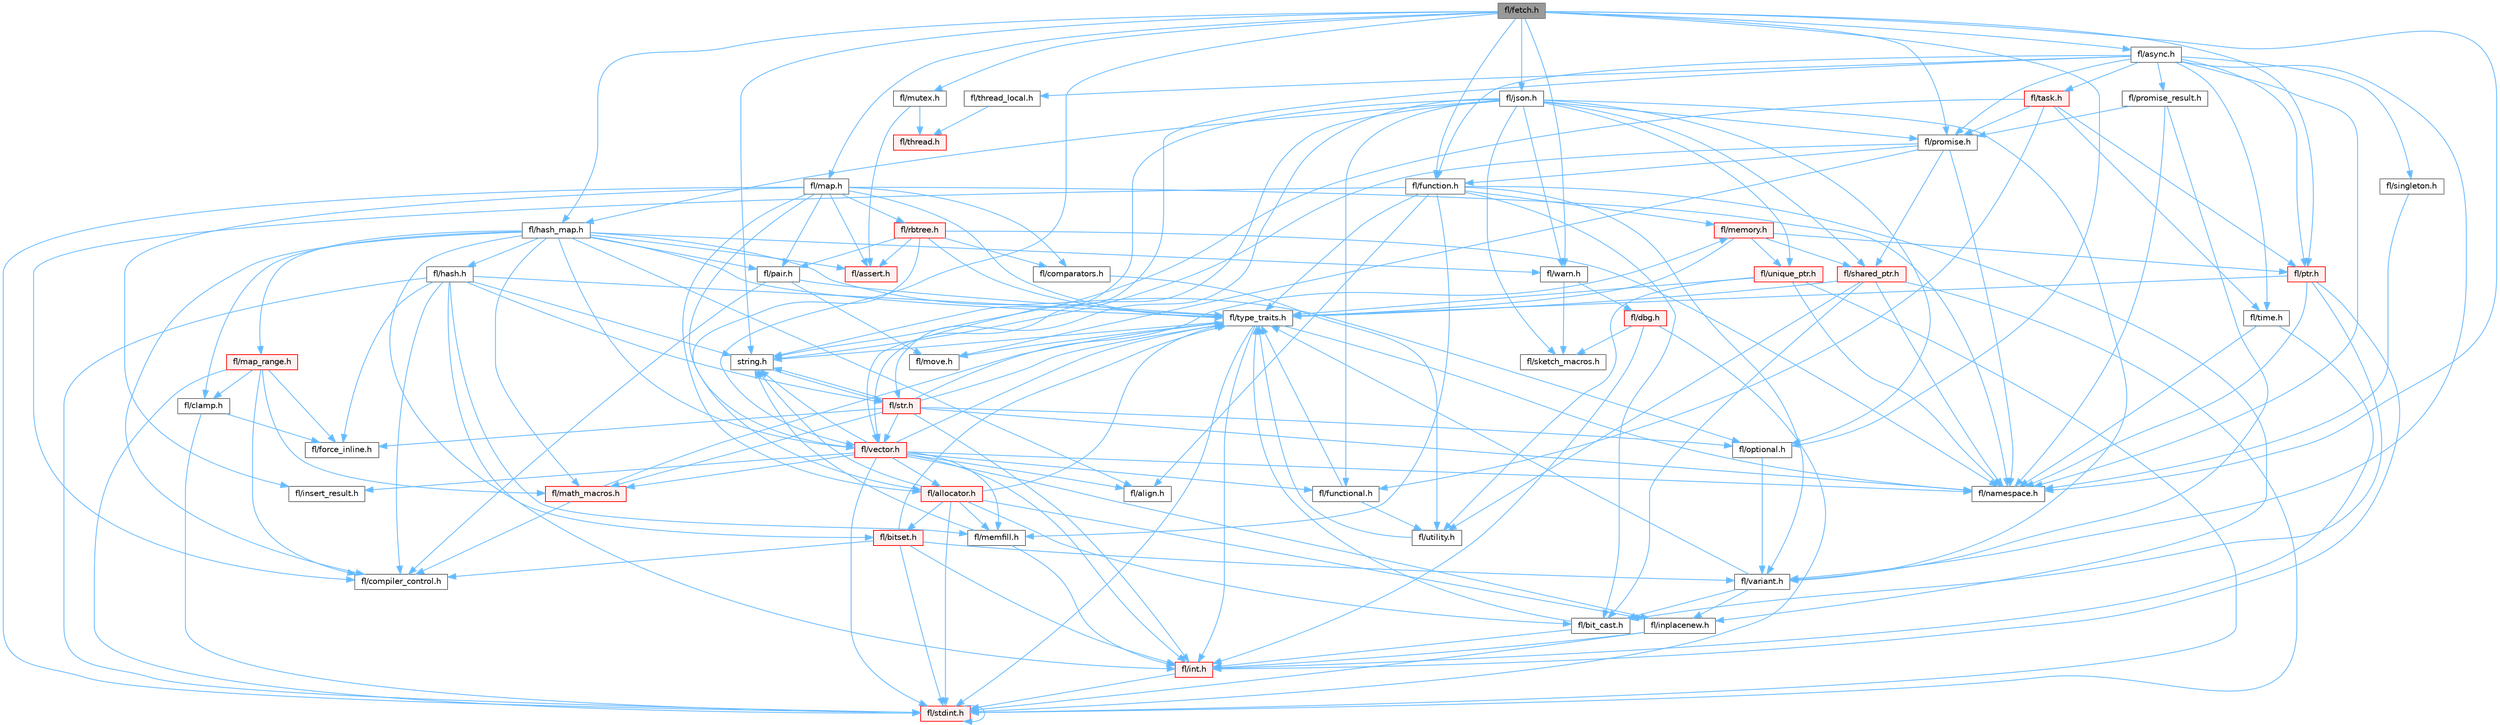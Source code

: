 digraph "fl/fetch.h"
{
 // INTERACTIVE_SVG=YES
 // LATEX_PDF_SIZE
  bgcolor="transparent";
  edge [fontname=Helvetica,fontsize=10,labelfontname=Helvetica,labelfontsize=10];
  node [fontname=Helvetica,fontsize=10,shape=box,height=0.2,width=0.4];
  Node1 [id="Node000001",label="fl/fetch.h",height=0.2,width=0.4,color="gray40", fillcolor="grey60", style="filled", fontcolor="black",tooltip="Unified HTTP fetch API for FastLED (cross-platform)"];
  Node1 -> Node2 [id="edge1_Node000001_Node000002",color="steelblue1",style="solid",tooltip=" "];
  Node2 [id="Node000002",label="fl/namespace.h",height=0.2,width=0.4,color="grey40", fillcolor="white", style="filled",URL="$df/d2a/namespace_8h.html",tooltip="Implements the FastLED namespace macros."];
  Node1 -> Node3 [id="edge2_Node000001_Node000003",color="steelblue1",style="solid",tooltip=" "];
  Node3 [id="Node000003",label="fl/promise.h",height=0.2,width=0.4,color="grey40", fillcolor="white", style="filled",URL="$d6/d17/promise_8h.html",tooltip="Promise-based fluent API for FastLED - standalone async primitives."];
  Node3 -> Node2 [id="edge3_Node000003_Node000002",color="steelblue1",style="solid",tooltip=" "];
  Node3 -> Node4 [id="edge4_Node000003_Node000004",color="steelblue1",style="solid",tooltip=" "];
  Node4 [id="Node000004",label="fl/function.h",height=0.2,width=0.4,color="grey40", fillcolor="white", style="filled",URL="$dd/d67/function_8h.html",tooltip=" "];
  Node4 -> Node5 [id="edge5_Node000004_Node000005",color="steelblue1",style="solid",tooltip=" "];
  Node5 [id="Node000005",label="fl/memory.h",height=0.2,width=0.4,color="red", fillcolor="#FFF0F0", style="filled",URL="$dc/d18/memory_8h.html",tooltip=" "];
  Node5 -> Node6 [id="edge6_Node000005_Node000006",color="steelblue1",style="solid",tooltip=" "];
  Node6 [id="Node000006",label="fl/ptr.h",height=0.2,width=0.4,color="red", fillcolor="#FFF0F0", style="filled",URL="$dd/d98/ptr_8h.html",tooltip=" "];
  Node6 -> Node2 [id="edge7_Node000006_Node000002",color="steelblue1",style="solid",tooltip=" "];
  Node6 -> Node9 [id="edge8_Node000006_Node000009",color="steelblue1",style="solid",tooltip=" "];
  Node9 [id="Node000009",label="fl/type_traits.h",height=0.2,width=0.4,color="grey40", fillcolor="white", style="filled",URL="$df/d63/type__traits_8h.html",tooltip=" "];
  Node9 -> Node10 [id="edge9_Node000009_Node000010",color="steelblue1",style="solid",tooltip=" "];
  Node10 [id="Node000010",label="string.h",height=0.2,width=0.4,color="grey40", fillcolor="white", style="filled",URL="$da/d66/string_8h.html",tooltip=" "];
  Node10 -> Node11 [id="edge10_Node000010_Node000011",color="steelblue1",style="solid",tooltip=" "];
  Node11 [id="Node000011",label="fl/str.h",height=0.2,width=0.4,color="red", fillcolor="#FFF0F0", style="filled",URL="$d1/d93/str_8h.html",tooltip=" "];
  Node11 -> Node12 [id="edge11_Node000011_Node000012",color="steelblue1",style="solid",tooltip=" "];
  Node12 [id="Node000012",label="fl/int.h",height=0.2,width=0.4,color="red", fillcolor="#FFF0F0", style="filled",URL="$d3/d7e/int_8h.html",tooltip=" "];
  Node12 -> Node13 [id="edge12_Node000012_Node000013",color="steelblue1",style="solid",tooltip=" "];
  Node13 [id="Node000013",label="fl/stdint.h",height=0.2,width=0.4,color="red", fillcolor="#FFF0F0", style="filled",URL="$df/dd8/stdint_8h.html",tooltip=" "];
  Node13 -> Node13 [id="edge13_Node000013_Node000013",color="steelblue1",style="solid",tooltip=" "];
  Node11 -> Node10 [id="edge14_Node000011_Node000010",color="steelblue1",style="solid",tooltip=" "];
  Node11 -> Node22 [id="edge15_Node000011_Node000022",color="steelblue1",style="solid",tooltip=" "];
  Node22 [id="Node000022",label="fl/math_macros.h",height=0.2,width=0.4,color="red", fillcolor="#FFF0F0", style="filled",URL="$d8/db8/math__macros_8h.html",tooltip=" "];
  Node22 -> Node23 [id="edge16_Node000022_Node000023",color="steelblue1",style="solid",tooltip=" "];
  Node23 [id="Node000023",label="fl/compiler_control.h",height=0.2,width=0.4,color="grey40", fillcolor="white", style="filled",URL="$d4/d54/compiler__control_8h.html",tooltip=" "];
  Node22 -> Node9 [id="edge17_Node000022_Node000009",color="steelblue1",style="solid",tooltip=" "];
  Node11 -> Node2 [id="edge18_Node000011_Node000002",color="steelblue1",style="solid",tooltip=" "];
  Node11 -> Node5 [id="edge19_Node000011_Node000005",color="steelblue1",style="solid",tooltip=" "];
  Node11 -> Node25 [id="edge20_Node000011_Node000025",color="steelblue1",style="solid",tooltip=" "];
  Node25 [id="Node000025",label="fl/optional.h",height=0.2,width=0.4,color="grey40", fillcolor="white", style="filled",URL="$dc/d62/optional_8h.html",tooltip=" "];
  Node25 -> Node26 [id="edge21_Node000025_Node000026",color="steelblue1",style="solid",tooltip=" "];
  Node26 [id="Node000026",label="fl/variant.h",height=0.2,width=0.4,color="grey40", fillcolor="white", style="filled",URL="$d6/d10/variant_8h.html",tooltip=" "];
  Node26 -> Node27 [id="edge22_Node000026_Node000027",color="steelblue1",style="solid",tooltip=" "];
  Node27 [id="Node000027",label="fl/inplacenew.h",height=0.2,width=0.4,color="grey40", fillcolor="white", style="filled",URL="$db/d36/inplacenew_8h.html",tooltip=" "];
  Node27 -> Node13 [id="edge23_Node000027_Node000013",color="steelblue1",style="solid",tooltip=" "];
  Node27 -> Node12 [id="edge24_Node000027_Node000012",color="steelblue1",style="solid",tooltip=" "];
  Node26 -> Node9 [id="edge25_Node000026_Node000009",color="steelblue1",style="solid",tooltip=" "];
  Node26 -> Node28 [id="edge26_Node000026_Node000028",color="steelblue1",style="solid",tooltip=" "];
  Node28 [id="Node000028",label="fl/bit_cast.h",height=0.2,width=0.4,color="grey40", fillcolor="white", style="filled",URL="$df/d72/bit__cast_8h.html",tooltip=" "];
  Node28 -> Node9 [id="edge27_Node000028_Node000009",color="steelblue1",style="solid",tooltip=" "];
  Node28 -> Node12 [id="edge28_Node000028_Node000012",color="steelblue1",style="solid",tooltip=" "];
  Node11 -> Node9 [id="edge29_Node000011_Node000009",color="steelblue1",style="solid",tooltip=" "];
  Node11 -> Node29 [id="edge30_Node000011_Node000029",color="steelblue1",style="solid",tooltip=" "];
  Node29 [id="Node000029",label="fl/vector.h",height=0.2,width=0.4,color="red", fillcolor="#FFF0F0", style="filled",URL="$d6/d68/vector_8h.html",tooltip=" "];
  Node29 -> Node13 [id="edge31_Node000029_Node000013",color="steelblue1",style="solid",tooltip=" "];
  Node29 -> Node12 [id="edge32_Node000029_Node000012",color="steelblue1",style="solid",tooltip=" "];
  Node29 -> Node10 [id="edge33_Node000029_Node000010",color="steelblue1",style="solid",tooltip=" "];
  Node29 -> Node30 [id="edge34_Node000029_Node000030",color="steelblue1",style="solid",tooltip=" "];
  Node30 [id="Node000030",label="fl/functional.h",height=0.2,width=0.4,color="grey40", fillcolor="white", style="filled",URL="$d8/dea/functional_8h.html",tooltip=" "];
  Node30 -> Node9 [id="edge35_Node000030_Node000009",color="steelblue1",style="solid",tooltip=" "];
  Node30 -> Node31 [id="edge36_Node000030_Node000031",color="steelblue1",style="solid",tooltip=" "];
  Node31 [id="Node000031",label="fl/utility.h",height=0.2,width=0.4,color="grey40", fillcolor="white", style="filled",URL="$d5/d47/utility_8h.html",tooltip=" "];
  Node31 -> Node9 [id="edge37_Node000031_Node000009",color="steelblue1",style="solid",tooltip=" "];
  Node29 -> Node34 [id="edge38_Node000029_Node000034",color="steelblue1",style="solid",tooltip=" "];
  Node34 [id="Node000034",label="fl/insert_result.h",height=0.2,width=0.4,color="grey40", fillcolor="white", style="filled",URL="$d1/d22/insert__result_8h.html",tooltip=" "];
  Node29 -> Node22 [id="edge39_Node000029_Node000022",color="steelblue1",style="solid",tooltip=" "];
  Node29 -> Node35 [id="edge40_Node000029_Node000035",color="steelblue1",style="solid",tooltip=" "];
  Node35 [id="Node000035",label="fl/memfill.h",height=0.2,width=0.4,color="grey40", fillcolor="white", style="filled",URL="$d0/dda/memfill_8h.html",tooltip=" "];
  Node35 -> Node10 [id="edge41_Node000035_Node000010",color="steelblue1",style="solid",tooltip=" "];
  Node35 -> Node12 [id="edge42_Node000035_Node000012",color="steelblue1",style="solid",tooltip=" "];
  Node29 -> Node2 [id="edge43_Node000029_Node000002",color="steelblue1",style="solid",tooltip=" "];
  Node29 -> Node36 [id="edge44_Node000029_Node000036",color="steelblue1",style="solid",tooltip=" "];
  Node36 [id="Node000036",label="fl/allocator.h",height=0.2,width=0.4,color="red", fillcolor="#FFF0F0", style="filled",URL="$da/da9/allocator_8h.html",tooltip=" "];
  Node36 -> Node10 [id="edge45_Node000036_Node000010",color="steelblue1",style="solid",tooltip=" "];
  Node36 -> Node27 [id="edge46_Node000036_Node000027",color="steelblue1",style="solid",tooltip=" "];
  Node36 -> Node35 [id="edge47_Node000036_Node000035",color="steelblue1",style="solid",tooltip=" "];
  Node36 -> Node9 [id="edge48_Node000036_Node000009",color="steelblue1",style="solid",tooltip=" "];
  Node36 -> Node28 [id="edge49_Node000036_Node000028",color="steelblue1",style="solid",tooltip=" "];
  Node36 -> Node13 [id="edge50_Node000036_Node000013",color="steelblue1",style="solid",tooltip=" "];
  Node36 -> Node39 [id="edge51_Node000036_Node000039",color="steelblue1",style="solid",tooltip=" "];
  Node39 [id="Node000039",label="fl/bitset.h",height=0.2,width=0.4,color="red", fillcolor="#FFF0F0", style="filled",URL="$d1/d69/bitset_8h.html",tooltip=" "];
  Node39 -> Node9 [id="edge52_Node000039_Node000009",color="steelblue1",style="solid",tooltip=" "];
  Node39 -> Node26 [id="edge53_Node000039_Node000026",color="steelblue1",style="solid",tooltip=" "];
  Node39 -> Node13 [id="edge54_Node000039_Node000013",color="steelblue1",style="solid",tooltip=" "];
  Node39 -> Node12 [id="edge55_Node000039_Node000012",color="steelblue1",style="solid",tooltip=" "];
  Node39 -> Node23 [id="edge56_Node000039_Node000023",color="steelblue1",style="solid",tooltip=" "];
  Node29 -> Node9 [id="edge57_Node000029_Node000009",color="steelblue1",style="solid",tooltip=" "];
  Node29 -> Node27 [id="edge58_Node000029_Node000027",color="steelblue1",style="solid",tooltip=" "];
  Node29 -> Node41 [id="edge59_Node000029_Node000041",color="steelblue1",style="solid",tooltip=" "];
  Node41 [id="Node000041",label="fl/align.h",height=0.2,width=0.4,color="grey40", fillcolor="white", style="filled",URL="$d1/ddf/align_8h.html",tooltip=" "];
  Node11 -> Node20 [id="edge60_Node000011_Node000020",color="steelblue1",style="solid",tooltip=" "];
  Node20 [id="Node000020",label="fl/force_inline.h",height=0.2,width=0.4,color="grey40", fillcolor="white", style="filled",URL="$d4/d64/force__inline_8h.html",tooltip=" "];
  Node9 -> Node13 [id="edge61_Node000009_Node000013",color="steelblue1",style="solid",tooltip=" "];
  Node9 -> Node2 [id="edge62_Node000009_Node000002",color="steelblue1",style="solid",tooltip=" "];
  Node9 -> Node24 [id="edge63_Node000009_Node000024",color="steelblue1",style="solid",tooltip=" "];
  Node24 [id="Node000024",label="fl/move.h",height=0.2,width=0.4,color="grey40", fillcolor="white", style="filled",URL="$d9/d83/move_8h.html",tooltip=" "];
  Node9 -> Node12 [id="edge64_Node000009_Node000012",color="steelblue1",style="solid",tooltip=" "];
  Node6 -> Node28 [id="edge65_Node000006_Node000028",color="steelblue1",style="solid",tooltip=" "];
  Node6 -> Node12 [id="edge66_Node000006_Node000012",color="steelblue1",style="solid",tooltip=" "];
  Node5 -> Node49 [id="edge67_Node000005_Node000049",color="steelblue1",style="solid",tooltip=" "];
  Node49 [id="Node000049",label="fl/shared_ptr.h",height=0.2,width=0.4,color="red", fillcolor="#FFF0F0", style="filled",URL="$df/d6a/shared__ptr_8h.html",tooltip=" "];
  Node49 -> Node2 [id="edge68_Node000049_Node000002",color="steelblue1",style="solid",tooltip=" "];
  Node49 -> Node9 [id="edge69_Node000049_Node000009",color="steelblue1",style="solid",tooltip=" "];
  Node49 -> Node31 [id="edge70_Node000049_Node000031",color="steelblue1",style="solid",tooltip=" "];
  Node49 -> Node13 [id="edge71_Node000049_Node000013",color="steelblue1",style="solid",tooltip=" "];
  Node49 -> Node28 [id="edge72_Node000049_Node000028",color="steelblue1",style="solid",tooltip=" "];
  Node5 -> Node8 [id="edge73_Node000005_Node000008",color="steelblue1",style="solid",tooltip=" "];
  Node8 [id="Node000008",label="fl/unique_ptr.h",height=0.2,width=0.4,color="red", fillcolor="#FFF0F0", style="filled",URL="$da/d4b/unique__ptr_8h.html",tooltip=" "];
  Node8 -> Node2 [id="edge74_Node000008_Node000002",color="steelblue1",style="solid",tooltip=" "];
  Node8 -> Node9 [id="edge75_Node000008_Node000009",color="steelblue1",style="solid",tooltip=" "];
  Node8 -> Node31 [id="edge76_Node000008_Node000031",color="steelblue1",style="solid",tooltip=" "];
  Node8 -> Node13 [id="edge77_Node000008_Node000013",color="steelblue1",style="solid",tooltip=" "];
  Node5 -> Node9 [id="edge78_Node000005_Node000009",color="steelblue1",style="solid",tooltip=" "];
  Node4 -> Node9 [id="edge79_Node000004_Node000009",color="steelblue1",style="solid",tooltip=" "];
  Node4 -> Node23 [id="edge80_Node000004_Node000023",color="steelblue1",style="solid",tooltip=" "];
  Node4 -> Node26 [id="edge81_Node000004_Node000026",color="steelblue1",style="solid",tooltip=" "];
  Node4 -> Node35 [id="edge82_Node000004_Node000035",color="steelblue1",style="solid",tooltip=" "];
  Node4 -> Node27 [id="edge83_Node000004_Node000027",color="steelblue1",style="solid",tooltip=" "];
  Node4 -> Node28 [id="edge84_Node000004_Node000028",color="steelblue1",style="solid",tooltip=" "];
  Node4 -> Node41 [id="edge85_Node000004_Node000041",color="steelblue1",style="solid",tooltip=" "];
  Node3 -> Node10 [id="edge86_Node000003_Node000010",color="steelblue1",style="solid",tooltip=" "];
  Node3 -> Node49 [id="edge87_Node000003_Node000049",color="steelblue1",style="solid",tooltip=" "];
  Node3 -> Node24 [id="edge88_Node000003_Node000024",color="steelblue1",style="solid",tooltip=" "];
  Node1 -> Node10 [id="edge89_Node000001_Node000010",color="steelblue1",style="solid",tooltip=" "];
  Node1 -> Node29 [id="edge90_Node000001_Node000029",color="steelblue1",style="solid",tooltip=" "];
  Node1 -> Node53 [id="edge91_Node000001_Node000053",color="steelblue1",style="solid",tooltip=" "];
  Node53 [id="Node000053",label="fl/map.h",height=0.2,width=0.4,color="grey40", fillcolor="white", style="filled",URL="$dc/db7/map_8h.html",tooltip=" "];
  Node53 -> Node13 [id="edge92_Node000053_Node000013",color="steelblue1",style="solid",tooltip=" "];
  Node53 -> Node54 [id="edge93_Node000053_Node000054",color="steelblue1",style="solid",tooltip=" "];
  Node54 [id="Node000054",label="fl/assert.h",height=0.2,width=0.4,color="red", fillcolor="#FFF0F0", style="filled",URL="$dc/da7/assert_8h.html",tooltip=" "];
  Node53 -> Node56 [id="edge94_Node000053_Node000056",color="steelblue1",style="solid",tooltip=" "];
  Node56 [id="Node000056",label="fl/comparators.h",height=0.2,width=0.4,color="grey40", fillcolor="white", style="filled",URL="$dc/d7e/comparators_8h.html",tooltip=" "];
  Node56 -> Node31 [id="edge95_Node000056_Node000031",color="steelblue1",style="solid",tooltip=" "];
  Node53 -> Node34 [id="edge96_Node000053_Node000034",color="steelblue1",style="solid",tooltip=" "];
  Node53 -> Node2 [id="edge97_Node000053_Node000002",color="steelblue1",style="solid",tooltip=" "];
  Node53 -> Node57 [id="edge98_Node000053_Node000057",color="steelblue1",style="solid",tooltip=" "];
  Node57 [id="Node000057",label="fl/pair.h",height=0.2,width=0.4,color="grey40", fillcolor="white", style="filled",URL="$d3/d41/pair_8h.html",tooltip=" "];
  Node57 -> Node24 [id="edge99_Node000057_Node000024",color="steelblue1",style="solid",tooltip=" "];
  Node57 -> Node23 [id="edge100_Node000057_Node000023",color="steelblue1",style="solid",tooltip=" "];
  Node57 -> Node9 [id="edge101_Node000057_Node000009",color="steelblue1",style="solid",tooltip=" "];
  Node53 -> Node9 [id="edge102_Node000053_Node000009",color="steelblue1",style="solid",tooltip=" "];
  Node53 -> Node29 [id="edge103_Node000053_Node000029",color="steelblue1",style="solid",tooltip=" "];
  Node53 -> Node58 [id="edge104_Node000053_Node000058",color="steelblue1",style="solid",tooltip=" "];
  Node58 [id="Node000058",label="fl/rbtree.h",height=0.2,width=0.4,color="red", fillcolor="#FFF0F0", style="filled",URL="$d5/ddf/rbtree_8h.html",tooltip=" "];
  Node58 -> Node54 [id="edge105_Node000058_Node000054",color="steelblue1",style="solid",tooltip=" "];
  Node58 -> Node56 [id="edge106_Node000058_Node000056",color="steelblue1",style="solid",tooltip=" "];
  Node58 -> Node2 [id="edge107_Node000058_Node000002",color="steelblue1",style="solid",tooltip=" "];
  Node58 -> Node57 [id="edge108_Node000058_Node000057",color="steelblue1",style="solid",tooltip=" "];
  Node58 -> Node9 [id="edge109_Node000058_Node000009",color="steelblue1",style="solid",tooltip=" "];
  Node58 -> Node36 [id="edge110_Node000058_Node000036",color="steelblue1",style="solid",tooltip=" "];
  Node53 -> Node36 [id="edge111_Node000053_Node000036",color="steelblue1",style="solid",tooltip=" "];
  Node1 -> Node63 [id="edge112_Node000001_Node000063",color="steelblue1",style="solid",tooltip=" "];
  Node63 [id="Node000063",label="fl/hash_map.h",height=0.2,width=0.4,color="grey40", fillcolor="white", style="filled",URL="$d6/d13/hash__map_8h.html",tooltip=" "];
  Node63 -> Node54 [id="edge113_Node000063_Node000054",color="steelblue1",style="solid",tooltip=" "];
  Node63 -> Node39 [id="edge114_Node000063_Node000039",color="steelblue1",style="solid",tooltip=" "];
  Node63 -> Node19 [id="edge115_Node000063_Node000019",color="steelblue1",style="solid",tooltip=" "];
  Node19 [id="Node000019",label="fl/clamp.h",height=0.2,width=0.4,color="grey40", fillcolor="white", style="filled",URL="$d6/dd3/clamp_8h.html",tooltip=" "];
  Node19 -> Node13 [id="edge116_Node000019_Node000013",color="steelblue1",style="solid",tooltip=" "];
  Node19 -> Node20 [id="edge117_Node000019_Node000020",color="steelblue1",style="solid",tooltip=" "];
  Node63 -> Node64 [id="edge118_Node000063_Node000064",color="steelblue1",style="solid",tooltip=" "];
  Node64 [id="Node000064",label="fl/hash.h",height=0.2,width=0.4,color="grey40", fillcolor="white", style="filled",URL="$db/dfb/hash_8h.html",tooltip=" "];
  Node64 -> Node11 [id="edge119_Node000064_Node000011",color="steelblue1",style="solid",tooltip=" "];
  Node64 -> Node9 [id="edge120_Node000064_Node000009",color="steelblue1",style="solid",tooltip=" "];
  Node64 -> Node12 [id="edge121_Node000064_Node000012",color="steelblue1",style="solid",tooltip=" "];
  Node64 -> Node13 [id="edge122_Node000064_Node000013",color="steelblue1",style="solid",tooltip=" "];
  Node64 -> Node20 [id="edge123_Node000064_Node000020",color="steelblue1",style="solid",tooltip=" "];
  Node64 -> Node35 [id="edge124_Node000064_Node000035",color="steelblue1",style="solid",tooltip=" "];
  Node64 -> Node10 [id="edge125_Node000064_Node000010",color="steelblue1",style="solid",tooltip=" "];
  Node64 -> Node23 [id="edge126_Node000064_Node000023",color="steelblue1",style="solid",tooltip=" "];
  Node63 -> Node21 [id="edge127_Node000063_Node000021",color="steelblue1",style="solid",tooltip=" "];
  Node21 [id="Node000021",label="fl/map_range.h",height=0.2,width=0.4,color="red", fillcolor="#FFF0F0", style="filled",URL="$d1/d47/map__range_8h.html",tooltip=" "];
  Node21 -> Node13 [id="edge128_Node000021_Node000013",color="steelblue1",style="solid",tooltip=" "];
  Node21 -> Node19 [id="edge129_Node000021_Node000019",color="steelblue1",style="solid",tooltip=" "];
  Node21 -> Node20 [id="edge130_Node000021_Node000020",color="steelblue1",style="solid",tooltip=" "];
  Node21 -> Node22 [id="edge131_Node000021_Node000022",color="steelblue1",style="solid",tooltip=" "];
  Node21 -> Node23 [id="edge132_Node000021_Node000023",color="steelblue1",style="solid",tooltip=" "];
  Node63 -> Node25 [id="edge133_Node000063_Node000025",color="steelblue1",style="solid",tooltip=" "];
  Node63 -> Node57 [id="edge134_Node000063_Node000057",color="steelblue1",style="solid",tooltip=" "];
  Node63 -> Node9 [id="edge135_Node000063_Node000009",color="steelblue1",style="solid",tooltip=" "];
  Node63 -> Node29 [id="edge136_Node000063_Node000029",color="steelblue1",style="solid",tooltip=" "];
  Node63 -> Node65 [id="edge137_Node000063_Node000065",color="steelblue1",style="solid",tooltip=" "];
  Node65 [id="Node000065",label="fl/warn.h",height=0.2,width=0.4,color="grey40", fillcolor="white", style="filled",URL="$de/d77/warn_8h.html",tooltip=" "];
  Node65 -> Node66 [id="edge138_Node000065_Node000066",color="steelblue1",style="solid",tooltip=" "];
  Node66 [id="Node000066",label="fl/dbg.h",height=0.2,width=0.4,color="red", fillcolor="#FFF0F0", style="filled",URL="$d6/d01/dbg_8h.html",tooltip=" "];
  Node66 -> Node76 [id="edge139_Node000066_Node000076",color="steelblue1",style="solid",tooltip=" "];
  Node76 [id="Node000076",label="fl/sketch_macros.h",height=0.2,width=0.4,color="grey40", fillcolor="white", style="filled",URL="$d1/dbc/sketch__macros_8h.html",tooltip=" "];
  Node66 -> Node12 [id="edge140_Node000066_Node000012",color="steelblue1",style="solid",tooltip=" "];
  Node66 -> Node13 [id="edge141_Node000066_Node000013",color="steelblue1",style="solid",tooltip=" "];
  Node65 -> Node76 [id="edge142_Node000065_Node000076",color="steelblue1",style="solid",tooltip=" "];
  Node63 -> Node41 [id="edge143_Node000063_Node000041",color="steelblue1",style="solid",tooltip=" "];
  Node63 -> Node23 [id="edge144_Node000063_Node000023",color="steelblue1",style="solid",tooltip=" "];
  Node63 -> Node22 [id="edge145_Node000063_Node000022",color="steelblue1",style="solid",tooltip=" "];
  Node1 -> Node25 [id="edge146_Node000001_Node000025",color="steelblue1",style="solid",tooltip=" "];
  Node1 -> Node4 [id="edge147_Node000001_Node000004",color="steelblue1",style="solid",tooltip=" "];
  Node1 -> Node6 [id="edge148_Node000001_Node000006",color="steelblue1",style="solid",tooltip=" "];
  Node1 -> Node77 [id="edge149_Node000001_Node000077",color="steelblue1",style="solid",tooltip=" "];
  Node77 [id="Node000077",label="fl/async.h",height=0.2,width=0.4,color="grey40", fillcolor="white", style="filled",URL="$df/d4c/src_2fl_2async_8h.html",tooltip="Generic asynchronous task management for FastLED."];
  Node77 -> Node2 [id="edge150_Node000077_Node000002",color="steelblue1",style="solid",tooltip=" "];
  Node77 -> Node29 [id="edge151_Node000077_Node000029",color="steelblue1",style="solid",tooltip=" "];
  Node77 -> Node4 [id="edge152_Node000077_Node000004",color="steelblue1",style="solid",tooltip=" "];
  Node77 -> Node6 [id="edge153_Node000077_Node000006",color="steelblue1",style="solid",tooltip=" "];
  Node77 -> Node26 [id="edge154_Node000077_Node000026",color="steelblue1",style="solid",tooltip=" "];
  Node77 -> Node3 [id="edge155_Node000077_Node000003",color="steelblue1",style="solid",tooltip=" "];
  Node77 -> Node78 [id="edge156_Node000077_Node000078",color="steelblue1",style="solid",tooltip=" "];
  Node78 [id="Node000078",label="fl/promise_result.h",height=0.2,width=0.4,color="grey40", fillcolor="white", style="filled",URL="$d7/d93/promise__result_8h.html",tooltip="Result type for promise operations with ok() semantics."];
  Node78 -> Node2 [id="edge157_Node000078_Node000002",color="steelblue1",style="solid",tooltip=" "];
  Node78 -> Node26 [id="edge158_Node000078_Node000026",color="steelblue1",style="solid",tooltip=" "];
  Node78 -> Node3 [id="edge159_Node000078_Node000003",color="steelblue1",style="solid",tooltip=" "];
  Node77 -> Node79 [id="edge160_Node000077_Node000079",color="steelblue1",style="solid",tooltip=" "];
  Node79 [id="Node000079",label="fl/singleton.h",height=0.2,width=0.4,color="grey40", fillcolor="white", style="filled",URL="$d4/d0b/singleton_8h.html",tooltip=" "];
  Node79 -> Node2 [id="edge161_Node000079_Node000002",color="steelblue1",style="solid",tooltip=" "];
  Node77 -> Node80 [id="edge162_Node000077_Node000080",color="steelblue1",style="solid",tooltip=" "];
  Node80 [id="Node000080",label="fl/thread_local.h",height=0.2,width=0.4,color="grey40", fillcolor="white", style="filled",URL="$d8/d7a/thread__local_8h.html",tooltip=" "];
  Node80 -> Node51 [id="edge163_Node000080_Node000051",color="steelblue1",style="solid",tooltip=" "];
  Node51 [id="Node000051",label="fl/thread.h",height=0.2,width=0.4,color="red", fillcolor="#FFF0F0", style="filled",URL="$db/dd5/thread_8h.html",tooltip=" "];
  Node77 -> Node81 [id="edge164_Node000077_Node000081",color="steelblue1",style="solid",tooltip=" "];
  Node81 [id="Node000081",label="fl/task.h",height=0.2,width=0.4,color="red", fillcolor="#FFF0F0", style="filled",URL="$db/da4/task_8h.html",tooltip=" "];
  Node81 -> Node30 [id="edge165_Node000081_Node000030",color="steelblue1",style="solid",tooltip=" "];
  Node81 -> Node10 [id="edge166_Node000081_Node000010",color="steelblue1",style="solid",tooltip=" "];
  Node81 -> Node3 [id="edge167_Node000081_Node000003",color="steelblue1",style="solid",tooltip=" "];
  Node81 -> Node84 [id="edge168_Node000081_Node000084",color="steelblue1",style="solid",tooltip=" "];
  Node84 [id="Node000084",label="fl/time.h",height=0.2,width=0.4,color="grey40", fillcolor="white", style="filled",URL="$dd/d9a/fl_2time_8h.html",tooltip="Universal timing functions for FastLED."];
  Node84 -> Node2 [id="edge169_Node000084_Node000002",color="steelblue1",style="solid",tooltip=" "];
  Node84 -> Node12 [id="edge170_Node000084_Node000012",color="steelblue1",style="solid",tooltip=" "];
  Node81 -> Node6 [id="edge171_Node000081_Node000006",color="steelblue1",style="solid",tooltip=" "];
  Node77 -> Node84 [id="edge172_Node000077_Node000084",color="steelblue1",style="solid",tooltip=" "];
  Node1 -> Node85 [id="edge173_Node000001_Node000085",color="steelblue1",style="solid",tooltip=" "];
  Node85 [id="Node000085",label="fl/mutex.h",height=0.2,width=0.4,color="grey40", fillcolor="white", style="filled",URL="$d0/df8/mutex_8h.html",tooltip=" "];
  Node85 -> Node51 [id="edge174_Node000085_Node000051",color="steelblue1",style="solid",tooltip=" "];
  Node85 -> Node54 [id="edge175_Node000085_Node000054",color="steelblue1",style="solid",tooltip=" "];
  Node1 -> Node65 [id="edge176_Node000001_Node000065",color="steelblue1",style="solid",tooltip=" "];
  Node1 -> Node86 [id="edge177_Node000001_Node000086",color="steelblue1",style="solid",tooltip=" "];
  Node86 [id="Node000086",label="fl/json.h",height=0.2,width=0.4,color="grey40", fillcolor="white", style="filled",URL="$d7/d91/fl_2json_8h.html",tooltip="FastLED's Elegant JSON Library: fl::Json"];
  Node86 -> Node10 [id="edge178_Node000086_Node000010",color="steelblue1",style="solid",tooltip=" "];
  Node86 -> Node29 [id="edge179_Node000086_Node000029",color="steelblue1",style="solid",tooltip=" "];
  Node86 -> Node63 [id="edge180_Node000086_Node000063",color="steelblue1",style="solid",tooltip=" "];
  Node86 -> Node26 [id="edge181_Node000086_Node000026",color="steelblue1",style="solid",tooltip=" "];
  Node86 -> Node25 [id="edge182_Node000086_Node000025",color="steelblue1",style="solid",tooltip=" "];
  Node86 -> Node8 [id="edge183_Node000086_Node000008",color="steelblue1",style="solid",tooltip=" "];
  Node86 -> Node49 [id="edge184_Node000086_Node000049",color="steelblue1",style="solid",tooltip=" "];
  Node86 -> Node30 [id="edge185_Node000086_Node000030",color="steelblue1",style="solid",tooltip=" "];
  Node86 -> Node11 [id="edge186_Node000086_Node000011",color="steelblue1",style="solid",tooltip=" "];
  Node86 -> Node3 [id="edge187_Node000086_Node000003",color="steelblue1",style="solid",tooltip=" "];
  Node86 -> Node65 [id="edge188_Node000086_Node000065",color="steelblue1",style="solid",tooltip=" "];
  Node86 -> Node76 [id="edge189_Node000086_Node000076",color="steelblue1",style="solid",tooltip=" "];
}

